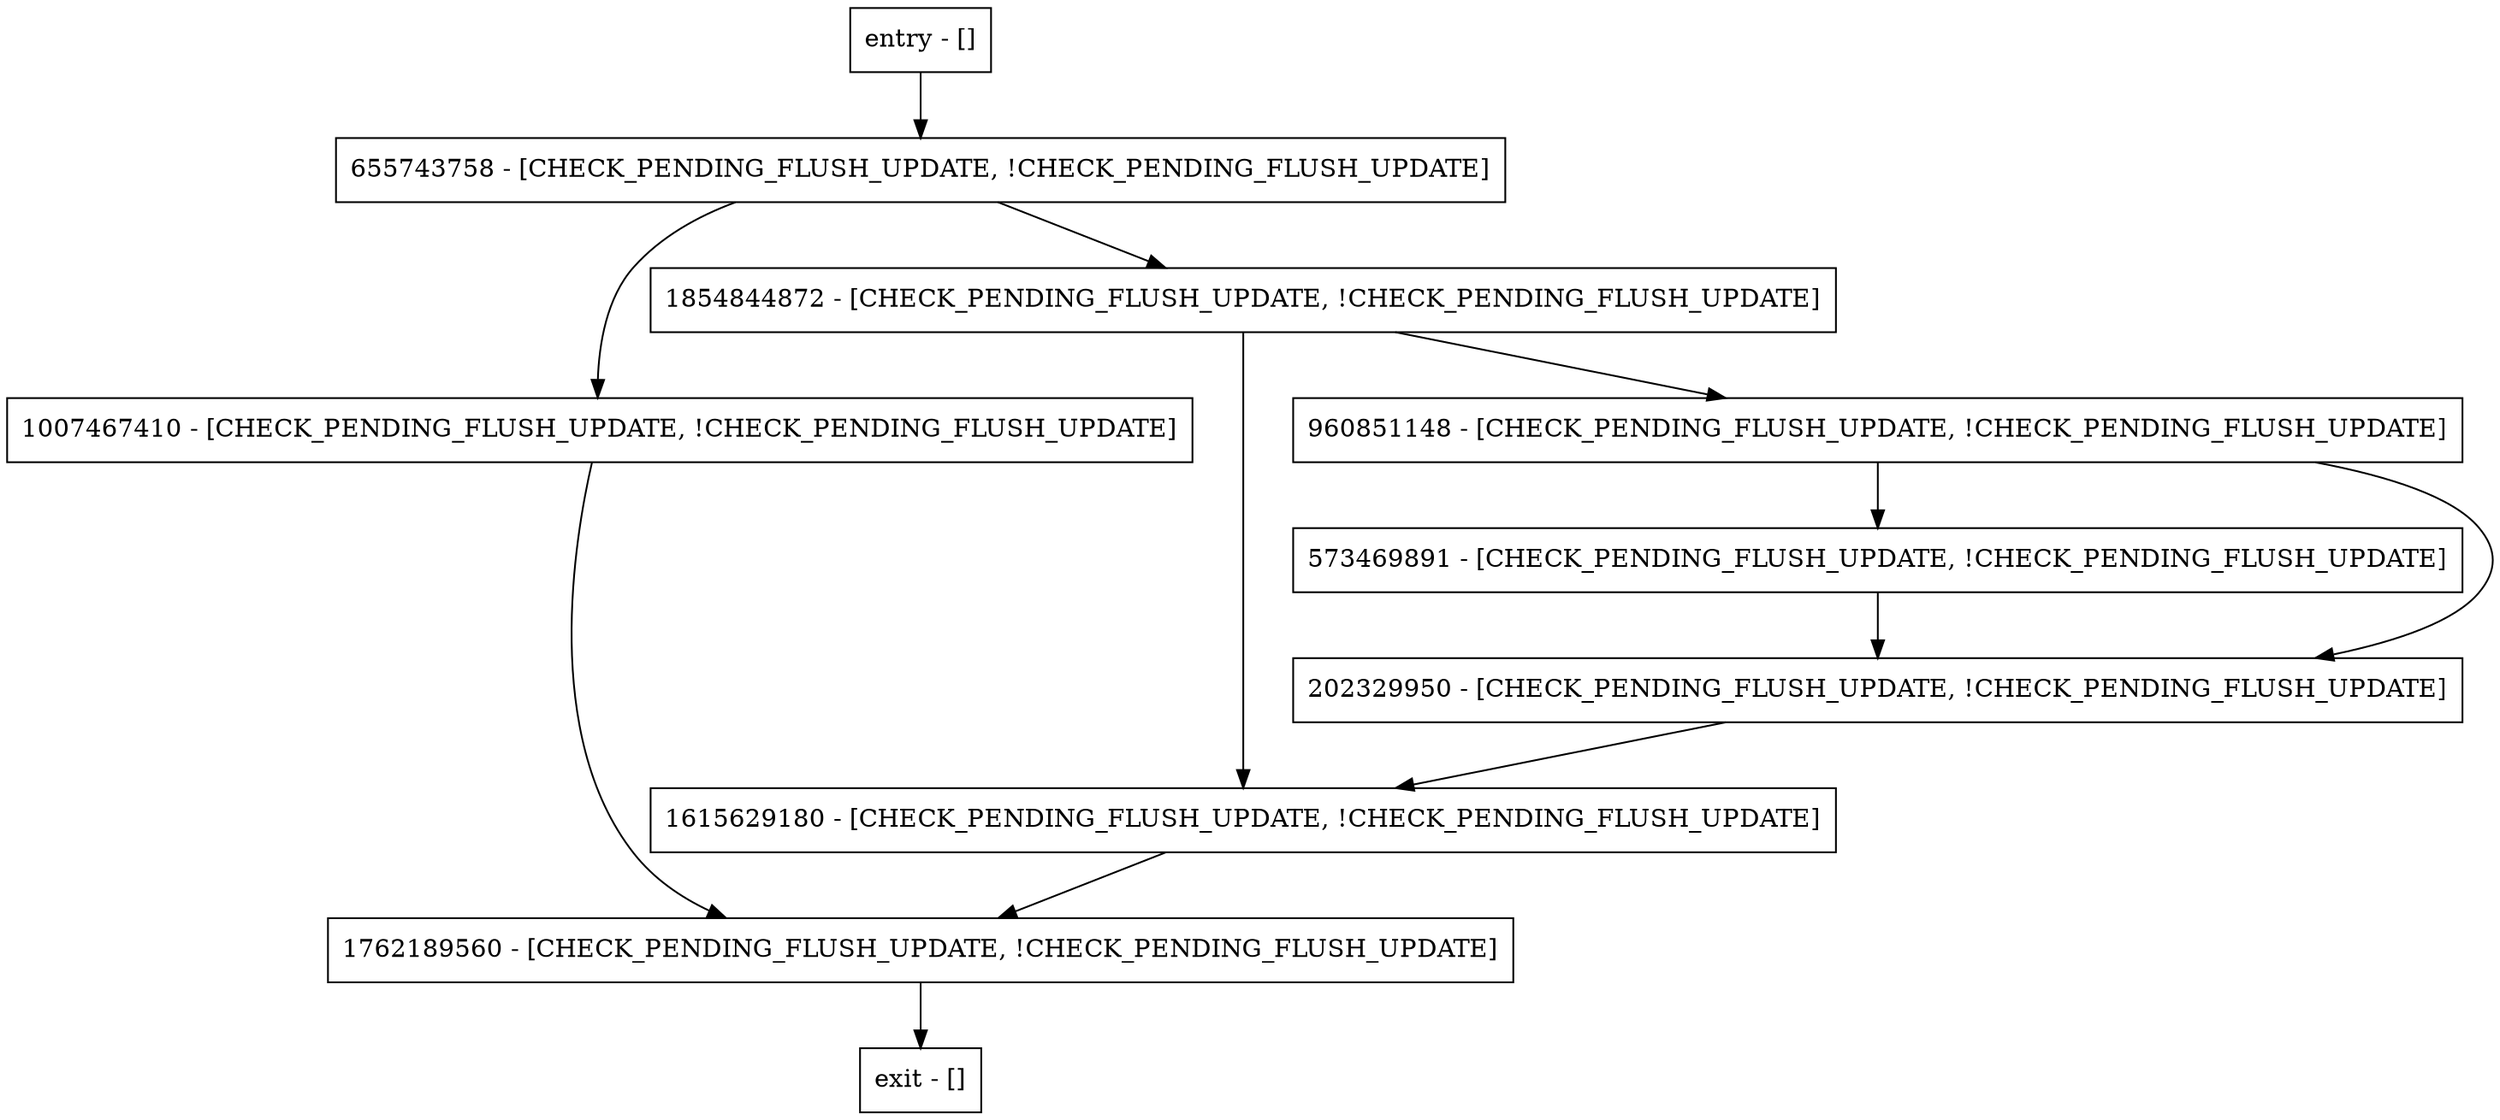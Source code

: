 digraph postUpdate {
node [shape=record];
entry [label="entry - []"];
exit [label="exit - []"];
573469891 [label="573469891 - [CHECK_PENDING_FLUSH_UPDATE, !CHECK_PENDING_FLUSH_UPDATE]"];
1007467410 [label="1007467410 - [CHECK_PENDING_FLUSH_UPDATE, !CHECK_PENDING_FLUSH_UPDATE]"];
1615629180 [label="1615629180 - [CHECK_PENDING_FLUSH_UPDATE, !CHECK_PENDING_FLUSH_UPDATE]"];
1762189560 [label="1762189560 - [CHECK_PENDING_FLUSH_UPDATE, !CHECK_PENDING_FLUSH_UPDATE]"];
1854844872 [label="1854844872 - [CHECK_PENDING_FLUSH_UPDATE, !CHECK_PENDING_FLUSH_UPDATE]"];
960851148 [label="960851148 - [CHECK_PENDING_FLUSH_UPDATE, !CHECK_PENDING_FLUSH_UPDATE]"];
655743758 [label="655743758 - [CHECK_PENDING_FLUSH_UPDATE, !CHECK_PENDING_FLUSH_UPDATE]"];
202329950 [label="202329950 - [CHECK_PENDING_FLUSH_UPDATE, !CHECK_PENDING_FLUSH_UPDATE]"];
entry;
exit;
entry -> 655743758;
573469891 -> 202329950;
1007467410 -> 1762189560;
1615629180 -> 1762189560;
1762189560 -> exit;
1854844872 -> 1615629180;
1854844872 -> 960851148;
960851148 -> 573469891;
960851148 -> 202329950;
655743758 -> 1007467410;
655743758 -> 1854844872;
202329950 -> 1615629180;
}

